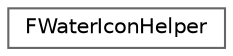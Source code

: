 digraph "Graphical Class Hierarchy"
{
 // INTERACTIVE_SVG=YES
 // LATEX_PDF_SIZE
  bgcolor="transparent";
  edge [fontname=Helvetica,fontsize=10,labelfontname=Helvetica,labelfontsize=10];
  node [fontname=Helvetica,fontsize=10,shape=box,height=0.2,width=0.4];
  rankdir="LR";
  Node0 [id="Node000000",label="FWaterIconHelper",height=0.2,width=0.4,color="grey40", fillcolor="white", style="filled",URL="$d2/d16/structFWaterIconHelper.html",tooltip=" "];
}
